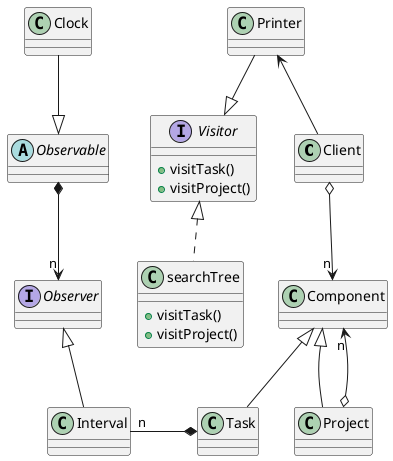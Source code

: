 @startuml

class Client {
}

class Project {}

class Task {}

class Component {}

class Interval {}

Interface Visitor {
+ visitTask()
+ visitProject()
}

class searchTree {
+ visitTask()
+ visitProject()
}

interface Observer {}

abstract class Observable {}

class Clock {}

class Printer {}

Client o-down->"n" Component
Project -up-|> Component
Component "n"<-down-o Project
Task -up-|> Component
Task -[hidden]right- Project
Interval "n" -right-* Task
Clock --|> Observable
Printer --|> Visitor
Interval -up-|> Observer
Observable *-->"n" Observer
Client -up-> Printer
searchTree .up.|> Visitor

@enduml
